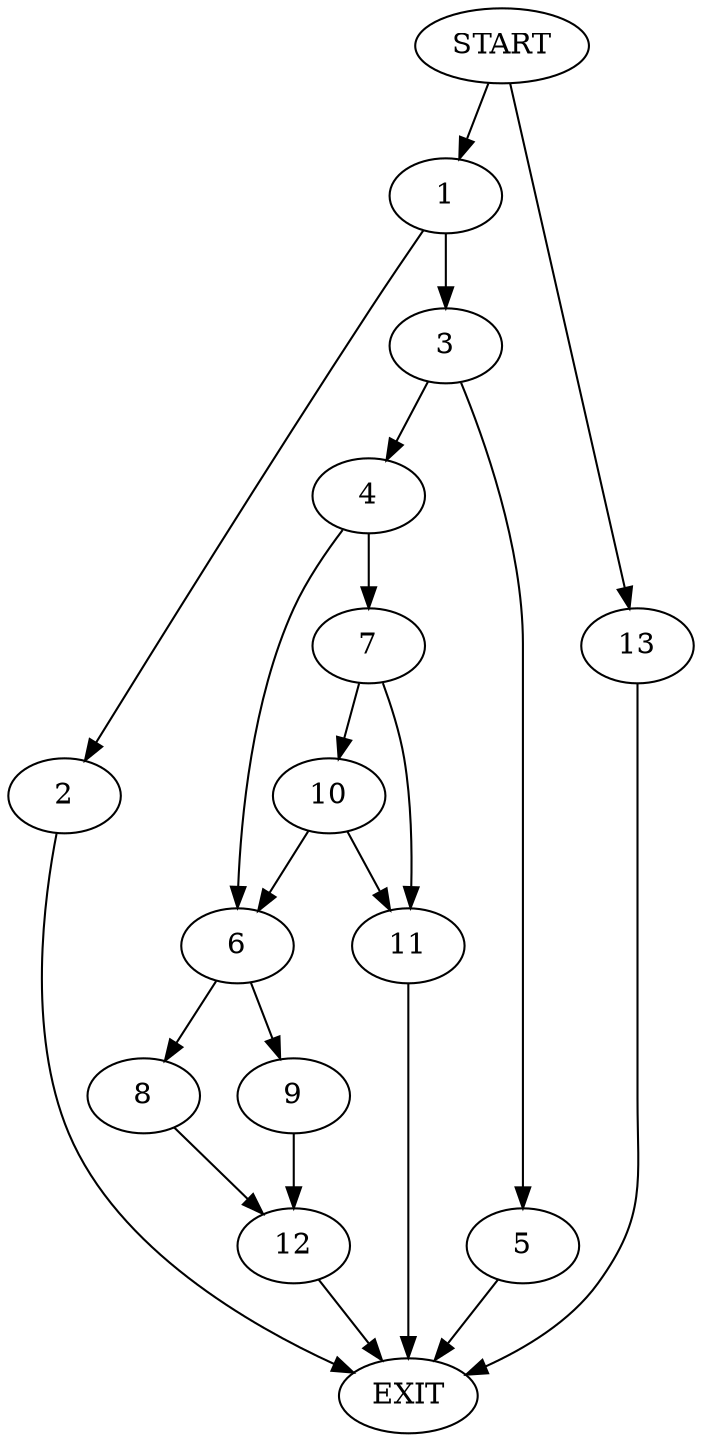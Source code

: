 digraph {
0 [label="START"]
14 [label="EXIT"]
0 -> 1
1 -> 2
1 -> 3
3 -> 4
3 -> 5
2 -> 14
5 -> 14
4 -> 6
4 -> 7
6 -> 8
6 -> 9
7 -> 10
7 -> 11
10 -> 11
10 -> 6
11 -> 14
9 -> 12
8 -> 12
12 -> 14
0 -> 13
13 -> 14
}
